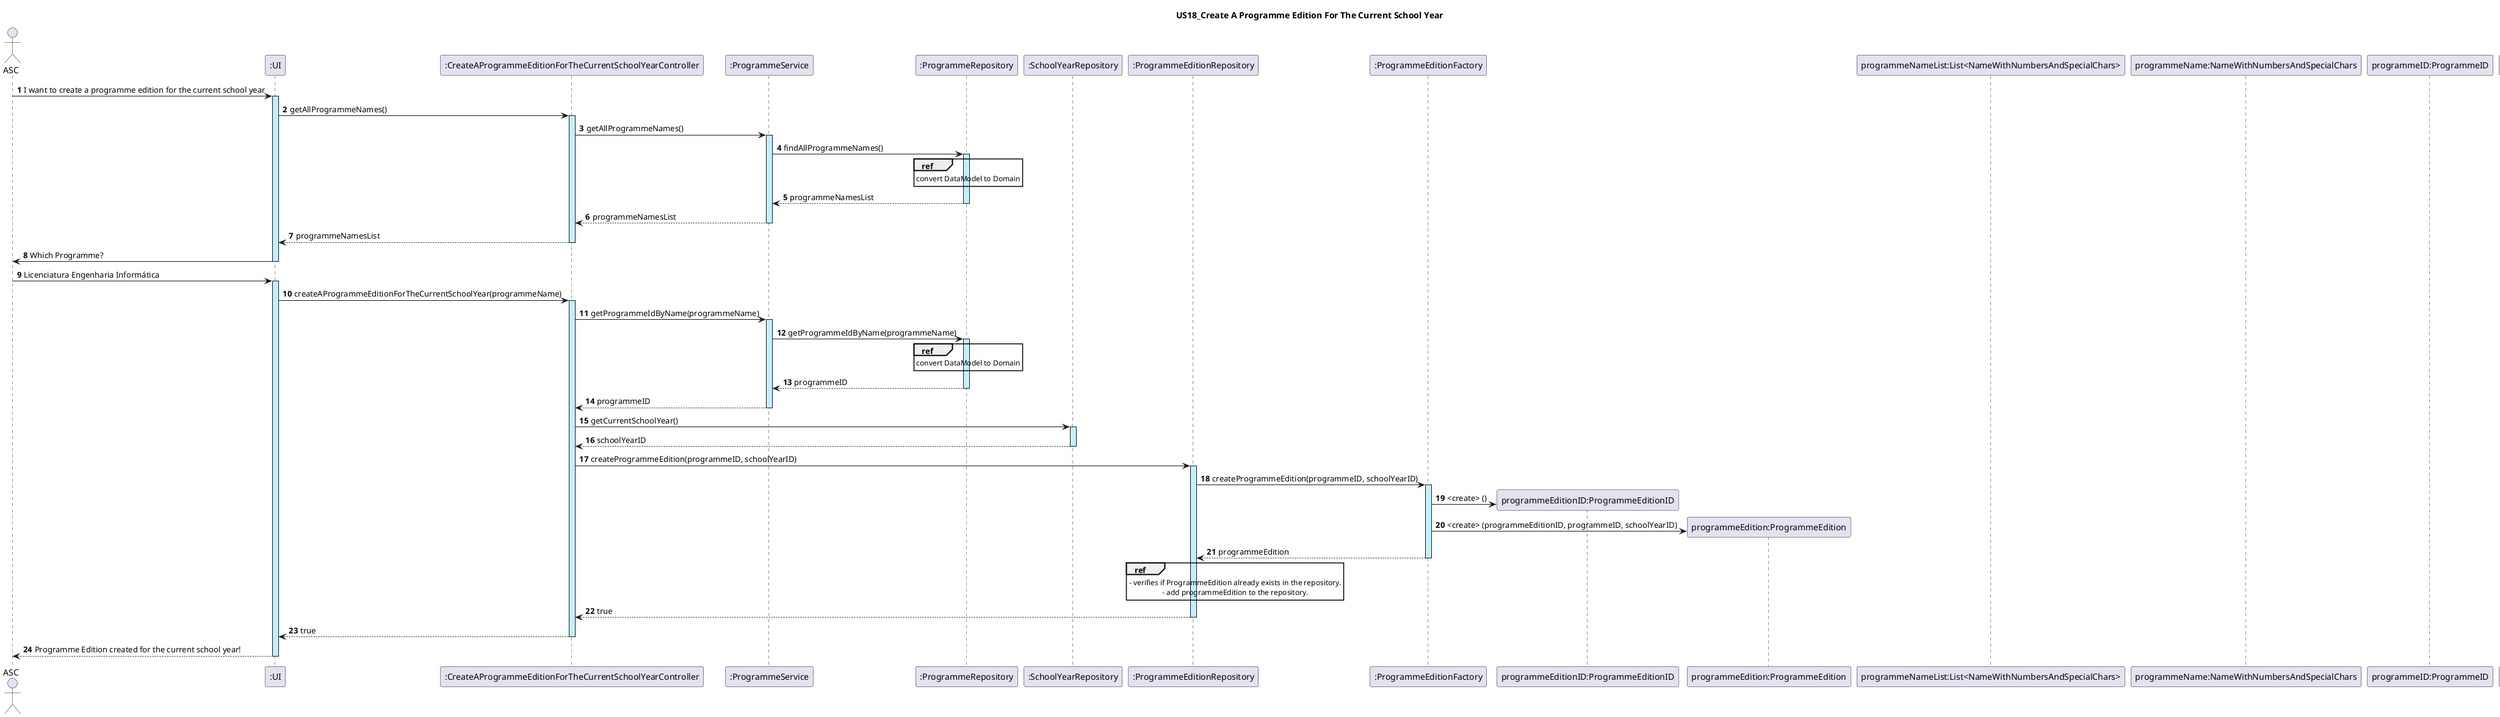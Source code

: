 @startuml
title : US18_Create A Programme Edition For The Current School Year
autonumber
Actor ASC

participant ":UI" as UI
participant ":CreateAProgrammeEditionForTheCurrentSchoolYearController" as CPEC
participant ":ProgrammeService" as PS
participant ":ProgrammeRepository" as PR
participant ":SchoolYearRepository" as SYR
participant ":ProgrammeEditionRepository" as PER
participant ":ProgrammeEditionFactory" as PEF

'get all programmes name
ASC -> UI ++ #application : I want to create a programme edition for the current school year
UI -> CPEC ++ #application : getAllProgrammeNames()
CPEC -> PS ++ #application : getAllProgrammeNames()
PS -> PR ++ #application : findAllProgrammeNames()
ref over PR
    convert DataModel to Domain
end ref
PR --> PS -- : programmeNamesList
PS --> CPEC -- : programmeNamesList
CPEC --> UI -- : programmeNamesList
UI -> ASC --  : Which Programme?
'''''''''''''''''''''''''''''''''''''''''

ASC -> UI ++ #application : Licenciatura Engenharia Informática
UI -> CPEC ++ #application : createAProgrammeEditionForTheCurrentSchoolYear(programmeName)

'get programmeID by name
CPEC -> PS ++ #application : getProgrammeIdByName(programmeName)
PS -> PR ++ #application : getProgrammeIdByName(programmeName)
ref over PR
    convert DataModel to Domain
end ref
PR --> PS -- : programmeID
PS --> CPEC -- : programmeID
'''''''''''''''''''''''''''''

CPEC -> SYR ++ #application : getCurrentSchoolYear()
SYR --> CPEC : schoolYearID
SYR --
CPEC -> PER ++ #application : createProgrammeEdition(programmeID, schoolYearID)
PER -> PEF ++ #application : createProgrammeEdition(programmeID, schoolYearID)

create "programmeEditionID:ProgrammeEditionID" as PEID
PEF -> PEID : <create> ()
create "programmeEdition:ProgrammeEdition" as PE
PEF -> PE : <create> (programmeEditionID, programmeID, schoolYearID)

PEF --> PER : programmeEdition
PEF--
ref over PER
    - verifies if ProgrammeEdition already exists in the repository.
    - add programmeEdition to the repository.
end ref
'PER -> PER : isProgrammeEditionAlreadyRegistered (programmeEdition)
'PER -> PER : add (programmeEdition)
PER --> CPEC : true
PER --
CPEC --> UI : true
CPEC --
UI --> ASC -- : Programme Edition created for the current school year!
participant "programmeNameList:List<NameWithNumbersAndSpecialChars>"
participant "programmeName:NameWithNumbersAndSpecialChars"
participant "programmeID:ProgrammeID"
participant "schoolYearID:SchoolYearID"
@enduml